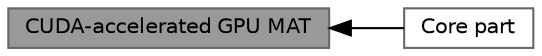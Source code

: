 digraph "CUDA-accelerated GPU MAT"
{
 // LATEX_PDF_SIZE
  bgcolor="transparent";
  edge [fontname=Helvetica,fontsize=10,labelfontname=Helvetica,labelfontsize=10];
  node [fontname=Helvetica,fontsize=10,shape=box,height=0.2,width=0.4];
  rankdir=LR;
  Node1 [id="Node000001",label="CUDA-accelerated GPU MAT",height=0.2,width=0.4,color="gray40", fillcolor="grey60", style="filled", fontcolor="black",tooltip=" "];
  Node2 [id="Node000002",label="Core part",height=0.2,width=0.4,color="grey40", fillcolor="white", style="filled",URL="$group__cudacore.html",tooltip=" "];
  Node1->Node2 [shape=plaintext, dir="back", style="solid"];
}
